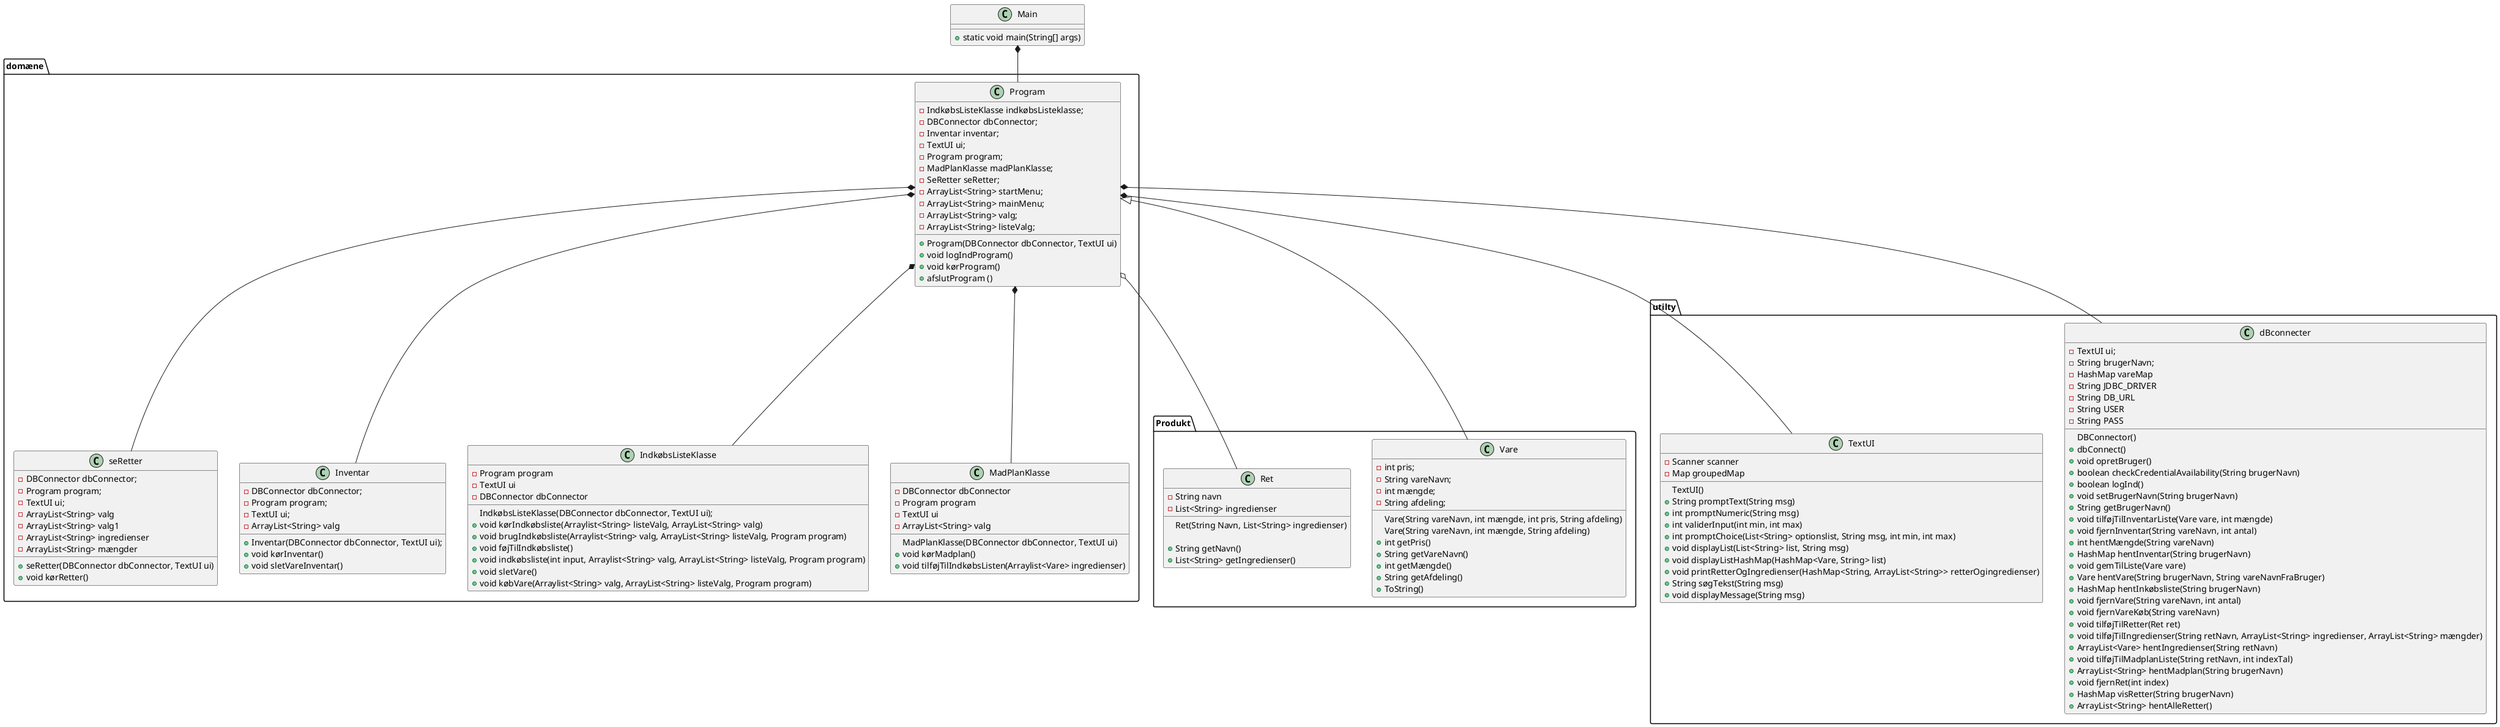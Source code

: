 @startuml


class Main {
+ static void main(String[] args)
}
package domæne{


class Program {
- IndkøbsListeKlasse indkøbsListeklasse;
- DBConnector dbConnector;
- Inventar inventar;
- TextUI ui;
- Program program;
- MadPlanKlasse madPlanKlasse;
- SeRetter seRetter;
- ArrayList<String> startMenu;
- ArrayList<String> mainMenu;
- ArrayList<String> valg;
- ArrayList<String> listeValg;

+ Program(DBConnector dbConnector, TextUI ui)
+ void logIndProgram()
+ void kørProgram()
+ afslutProgram ()
}

class seRetter{
- DBConnector dbConnector;
- Program program;
- TextUI ui;
- ArrayList<String> valg
- ArrayList<String> valg1
- ArrayList<String> ingredienser
- ArrayList<String> mængder
+ seRetter(DBConnector dbConnector, TextUI ui)
+ void kørRetter()

}
class Inventar{
- DBConnector dbConnector;
- Program program;
- TextUI ui;
- ArrayList<String> valg
+ Inventar(DBConnector dbConnector, TextUI ui);
+ void kørInventar()
+ void sletVareInventar()

}
class IndkøbsListeKlasse{
 - Program program
 - TextUI ui
 - DBConnector dbConnector

IndkøbsListeKlasse(DBConnector dbConnector, TextUI ui);
+ void kørIndkøbsliste(Arraylist<String> listeValg, ArrayList<String> valg)
+ void brugIndkøbsliste(Arraylist<String> valg, ArrayList<String> listeValg, Program program)
+ void føjTilIndkøbsliste()
+ void indkøbsliste(int input, Arraylist<String> valg, ArrayList<String> listeValg, Program program)
+ void sletVare()
+ void købVare(Arraylist<String> valg, ArrayList<String> listeValg, Program program)
}

class MadPlanKlasse{
 - DBConnector dbConnector
 - Program program
 - TextUI ui
 - ArrayList<String> valg

MadPlanKlasse(DBConnector dbConnector, TextUI ui)
+ void kørMadplan()
+ void tilføjTilIndkøbsListen(Arraylist<Vare> ingredienser)
}


}

package Produkt {
class Vare{
- int pris;
- String vareNavn;
- int mængde;
- String afdeling;
Vare(String vareNavn, int mængde, int pris, String afdeling)
Vare(String vareNavn, int mængde, String afdeling)
+ int getPris()
+ String getVareNavn()
+ int getMængde()
+ String getAfdeling()
+ ToString()
}
class Ret{
- String navn
- List<String> ingredienser

Ret(String Navn, List<String> ingredienser)

+ String getNavn()
+ List<String> getIngredienser()
}

}


package utilty{


class dBconnecter{
 - TextUI ui;
 - String brugerNavn;
 - HashMap vareMap
 - String JDBC_DRIVER
 - String DB_URL
 - String USER
 - String PASS

DBConnector()
 + dbConnect()
 + void opretBruger()
 + boolean checkCredentialAvailability(String brugerNavn)
 + boolean logInd()
 + void setBrugerNavn(String brugerNavn)
 + String getBrugerNavn()
 + void tilføjTilInventarListe(Vare vare, int mængde)
 + void fjernInventar(String vareNavn, int antal)
 + int hentMængde(String vareNavn)
 + HashMap hentInventar(String brugerNavn)
 + void gemTilListe(Vare vare)
 + Vare hentVare(String brugerNavn, String vareNavnFraBruger)
 + HashMap hentInkøbsliste(String brugerNavn)
 + void fjernVare(String vareNavn, int antal)
 + void fjernVareKøb(String vareNavn)
 + void tilføjTilRetter(Ret ret)
 + void tilføjTilIngredienser(String retNavn, ArrayList<String> ingredienser, ArrayList<String> mængder)
 + ArrayList<Vare> hentIngredienser(String retNavn)
 + void tilføjTilMadplanListe(String retNavn, int indexTal)
 + ArrayList<String> hentMadplan(String brugerNavn)
 + void fjernRet(int index)
 + HashMap visRetter(String brugerNavn)
 + ArrayList<String> hentAlleRetter()
}


class TextUI {
- Scanner scanner
- Map groupedMap
TextUI()
+ String promptText(String msg)
+ int promptNumeric(String msg)
+ int validerInput(int min, int max)
+ int promptChoice(List<String> optionslist, String msg, int min, int max)
+ void displayList(List<String> list, String msg)
+ void displayListHashMap(HashMap<Vare, String> list)
+ void printRetterOgIngredienser(HashMap<String, ArrayList<String>> retterOgingredienser)
+ String søgTekst(String msg)
+ void displayMessage(String msg)
}
}


Main *-- Program

Program *-- IndkøbsListeKlasse
Program *-- Inventar
Program *-- MadPlanKlasse
Program *-- seRetter
Program *-- TextUI
Program *-- dBconnecter

Program <|-- Vare


Program o-- Ret





'https://devhints.io/plantuml
'Car <|-- SmallCar      # extension
'Car *-- Engine         # composition
'Cars o-- Car           # aggregation
'Car <|.. SmallCar      # dotted line (use .. instead of --)
'Car <|--* Car

'-left->
'-right->

@enduml